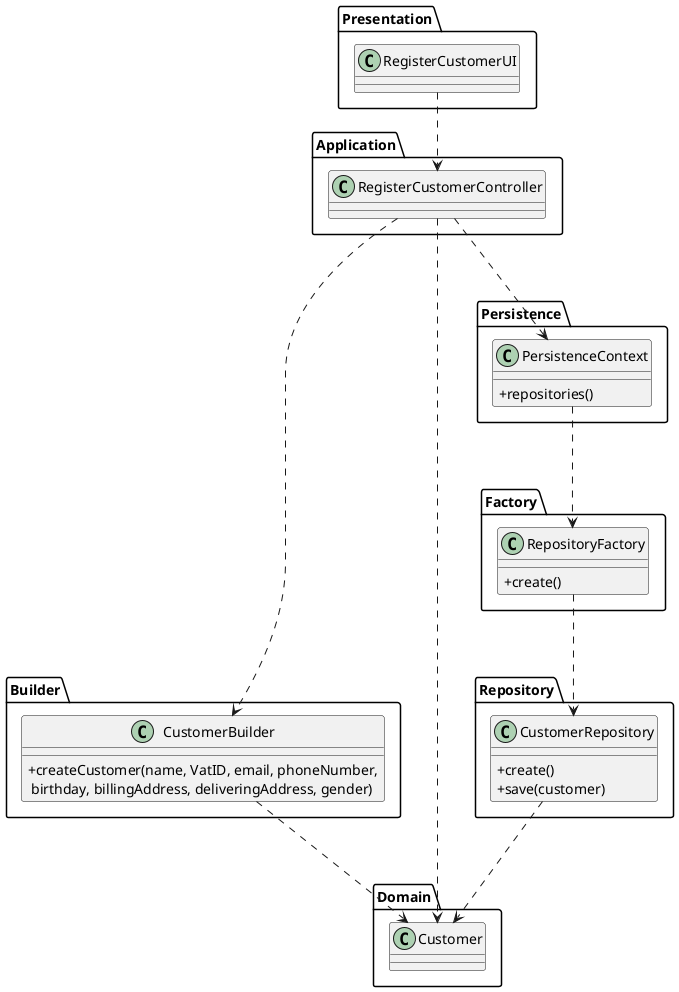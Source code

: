 @startuml
skinparam classAttributeIconSize 0

package "Presentation"{
class RegisterCustomerUI
}

package "Application"{
class RegisterCustomerController
}

package "Builder"{
class CustomerBuilder{
+createCustomer(name, VatID, email, phoneNumber,\n birthday, billingAddress, deliveringAddress, gender)
}
}

package "Domain"{
class Customer
}

package "Persistence"{
class PersistenceContext{
+repositories()
}
}

package "Factory"{
class RepositoryFactory{
+create()
}
}

package "Repository"{
class CustomerRepository{
+create()
+save(customer)
}
}
RegisterCustomerUI .-> RegisterCustomerController
RegisterCustomerController .--> CustomerBuilder
RegisterCustomerController .--> Customer
RegisterCustomerController .--> PersistenceContext
PersistenceContext .--> RepositoryFactory
RepositoryFactory .--> CustomerRepository
CustomerRepository .--> Customer
CustomerBuilder .--> Customer


@enduml